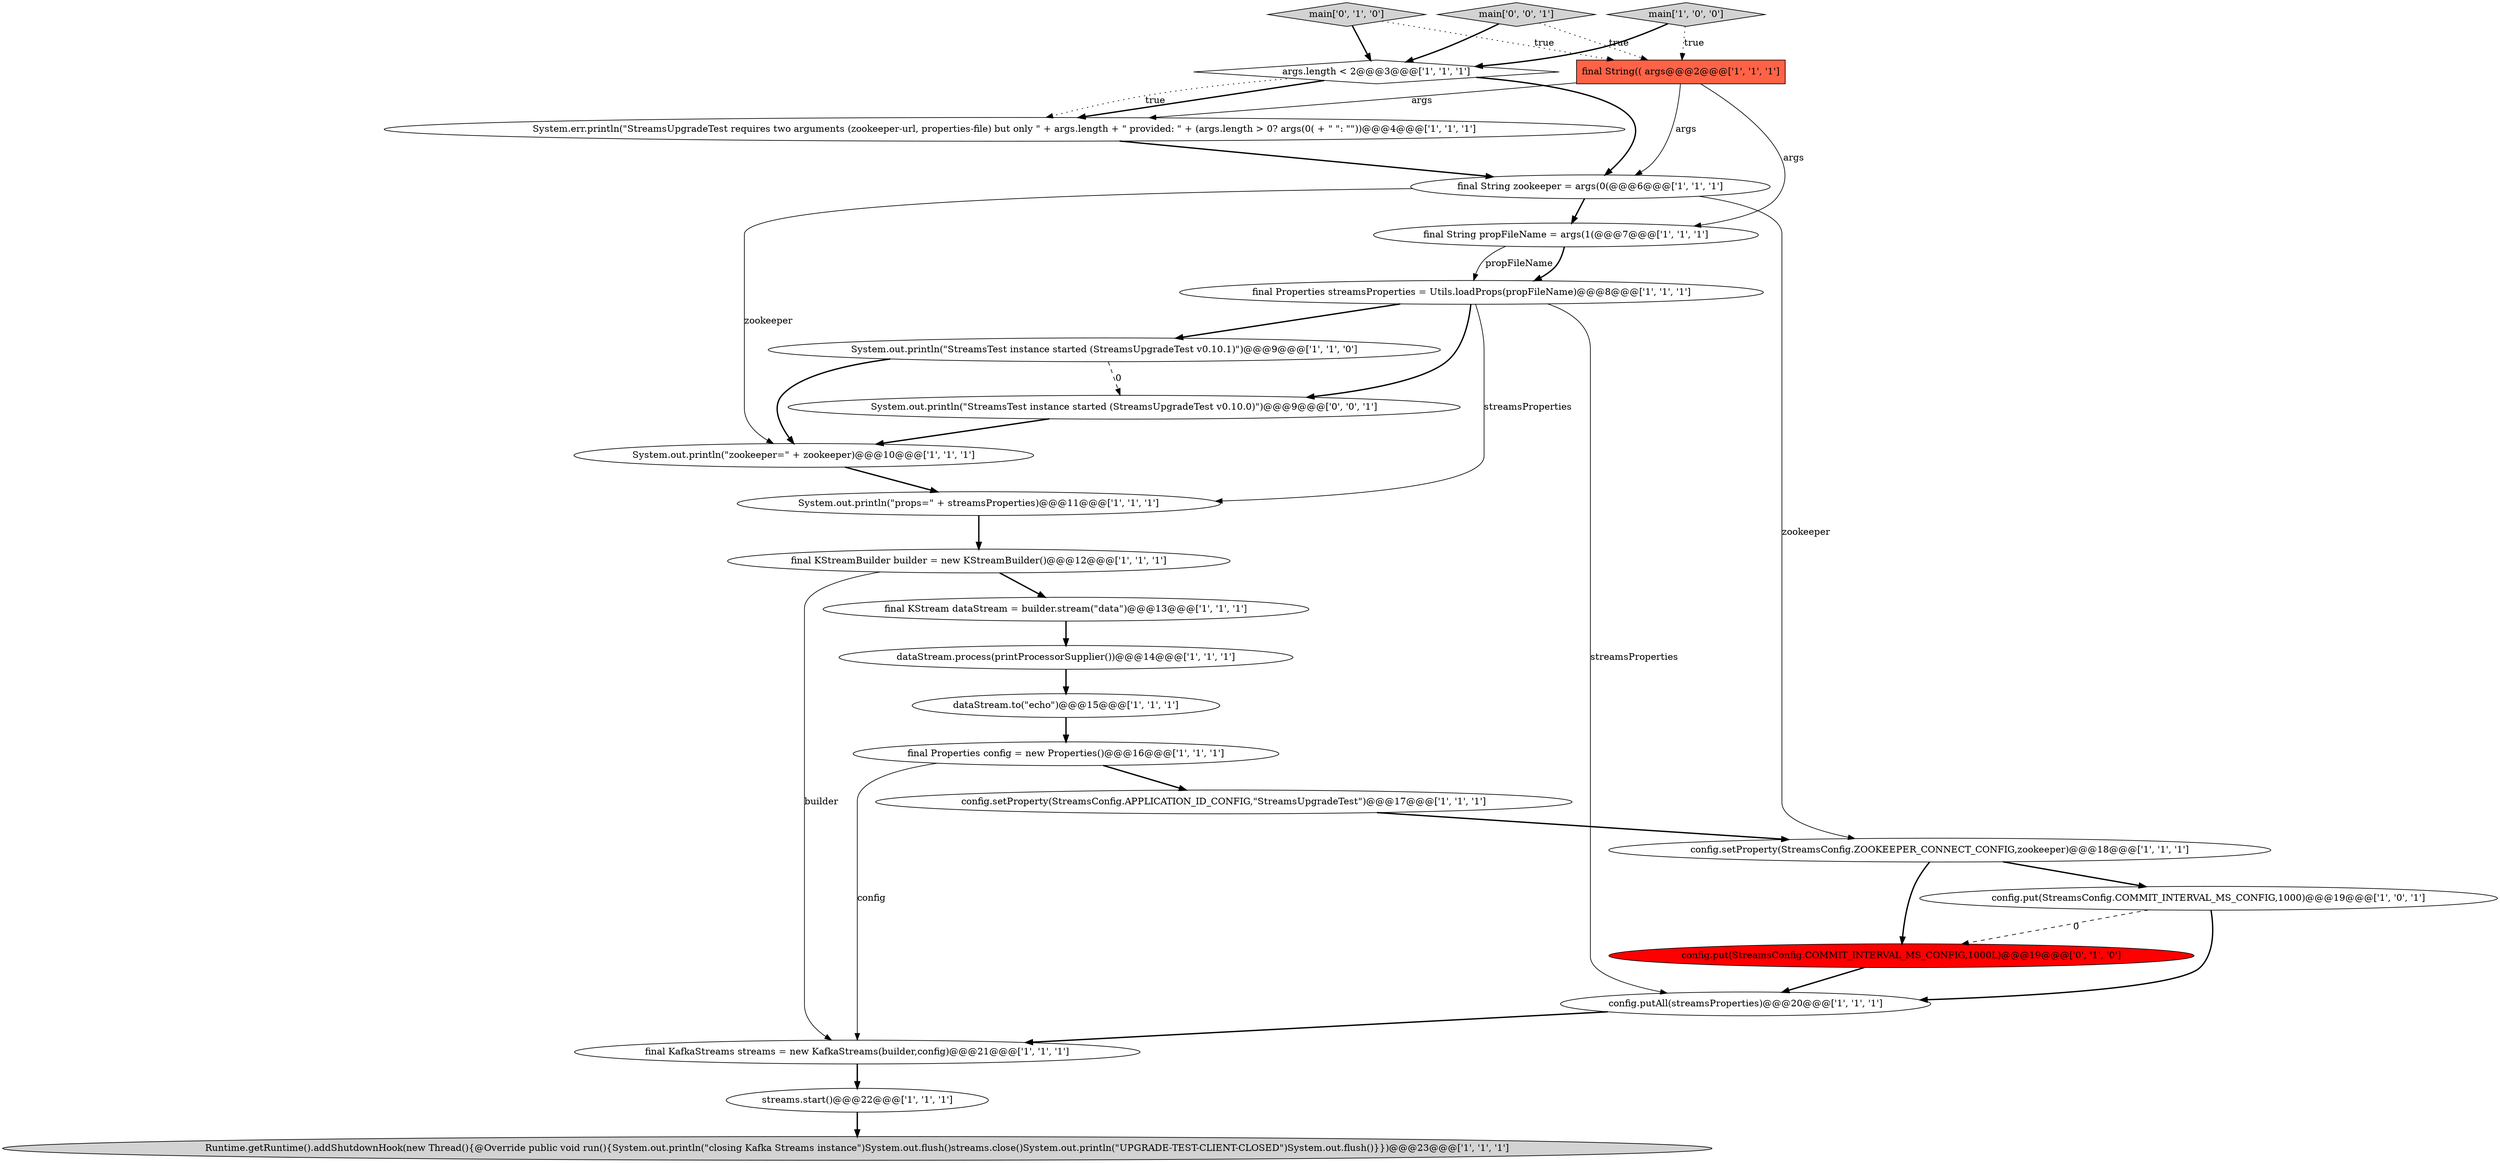 digraph {
0 [style = filled, label = "final String zookeeper = args(0(@@@6@@@['1', '1', '1']", fillcolor = white, shape = ellipse image = "AAA0AAABBB1BBB"];
6 [style = filled, label = "System.out.println(\"props=\" + streamsProperties)@@@11@@@['1', '1', '1']", fillcolor = white, shape = ellipse image = "AAA0AAABBB1BBB"];
13 [style = filled, label = "final KStream dataStream = builder.stream(\"data\")@@@13@@@['1', '1', '1']", fillcolor = white, shape = ellipse image = "AAA0AAABBB1BBB"];
2 [style = filled, label = "config.setProperty(StreamsConfig.APPLICATION_ID_CONFIG,\"StreamsUpgradeTest\")@@@17@@@['1', '1', '1']", fillcolor = white, shape = ellipse image = "AAA0AAABBB1BBB"];
5 [style = filled, label = "dataStream.to(\"echo\")@@@15@@@['1', '1', '1']", fillcolor = white, shape = ellipse image = "AAA0AAABBB1BBB"];
15 [style = filled, label = "args.length < 2@@@3@@@['1', '1', '1']", fillcolor = white, shape = diamond image = "AAA0AAABBB1BBB"];
9 [style = filled, label = "config.setProperty(StreamsConfig.ZOOKEEPER_CONNECT_CONFIG,zookeeper)@@@18@@@['1', '1', '1']", fillcolor = white, shape = ellipse image = "AAA0AAABBB1BBB"];
20 [style = filled, label = "final String propFileName = args(1(@@@7@@@['1', '1', '1']", fillcolor = white, shape = ellipse image = "AAA0AAABBB1BBB"];
21 [style = filled, label = "System.err.println(\"StreamsUpgradeTest requires two arguments (zookeeper-url, properties-file) but only \" + args.length + \" provided: \" + (args.length > 0? args(0( + \" \": \"\"))@@@4@@@['1', '1', '1']", fillcolor = white, shape = ellipse image = "AAA0AAABBB1BBB"];
18 [style = filled, label = "main['1', '0', '0']", fillcolor = lightgray, shape = diamond image = "AAA0AAABBB1BBB"];
17 [style = filled, label = "streams.start()@@@22@@@['1', '1', '1']", fillcolor = white, shape = ellipse image = "AAA0AAABBB1BBB"];
4 [style = filled, label = "System.out.println(\"StreamsTest instance started (StreamsUpgradeTest v0.10.1)\")@@@9@@@['1', '1', '0']", fillcolor = white, shape = ellipse image = "AAA0AAABBB1BBB"];
14 [style = filled, label = "config.put(StreamsConfig.COMMIT_INTERVAL_MS_CONFIG,1000)@@@19@@@['1', '0', '1']", fillcolor = white, shape = ellipse image = "AAA0AAABBB1BBB"];
23 [style = filled, label = "main['0', '1', '0']", fillcolor = lightgray, shape = diamond image = "AAA0AAABBB2BBB"];
8 [style = filled, label = "dataStream.process(printProcessorSupplier())@@@14@@@['1', '1', '1']", fillcolor = white, shape = ellipse image = "AAA0AAABBB1BBB"];
7 [style = filled, label = "final String(( args@@@2@@@['1', '1', '1']", fillcolor = tomato, shape = box image = "AAA0AAABBB1BBB"];
25 [style = filled, label = "System.out.println(\"StreamsTest instance started (StreamsUpgradeTest v0.10.0)\")@@@9@@@['0', '0', '1']", fillcolor = white, shape = ellipse image = "AAA0AAABBB3BBB"];
12 [style = filled, label = "config.putAll(streamsProperties)@@@20@@@['1', '1', '1']", fillcolor = white, shape = ellipse image = "AAA0AAABBB1BBB"];
16 [style = filled, label = "Runtime.getRuntime().addShutdownHook(new Thread(){@Override public void run(){System.out.println(\"closing Kafka Streams instance\")System.out.flush()streams.close()System.out.println(\"UPGRADE-TEST-CLIENT-CLOSED\")System.out.flush()}})@@@23@@@['1', '1', '1']", fillcolor = lightgray, shape = ellipse image = "AAA0AAABBB1BBB"];
10 [style = filled, label = "System.out.println(\"zookeeper=\" + zookeeper)@@@10@@@['1', '1', '1']", fillcolor = white, shape = ellipse image = "AAA0AAABBB1BBB"];
19 [style = filled, label = "final Properties streamsProperties = Utils.loadProps(propFileName)@@@8@@@['1', '1', '1']", fillcolor = white, shape = ellipse image = "AAA0AAABBB1BBB"];
22 [style = filled, label = "config.put(StreamsConfig.COMMIT_INTERVAL_MS_CONFIG,1000L)@@@19@@@['0', '1', '0']", fillcolor = red, shape = ellipse image = "AAA1AAABBB2BBB"];
24 [style = filled, label = "main['0', '0', '1']", fillcolor = lightgray, shape = diamond image = "AAA0AAABBB3BBB"];
11 [style = filled, label = "final KStreamBuilder builder = new KStreamBuilder()@@@12@@@['1', '1', '1']", fillcolor = white, shape = ellipse image = "AAA0AAABBB1BBB"];
3 [style = filled, label = "final KafkaStreams streams = new KafkaStreams(builder,config)@@@21@@@['1', '1', '1']", fillcolor = white, shape = ellipse image = "AAA0AAABBB1BBB"];
1 [style = filled, label = "final Properties config = new Properties()@@@16@@@['1', '1', '1']", fillcolor = white, shape = ellipse image = "AAA0AAABBB1BBB"];
9->22 [style = bold, label=""];
4->10 [style = bold, label=""];
7->0 [style = solid, label="args"];
1->3 [style = solid, label="config"];
18->7 [style = dotted, label="true"];
21->0 [style = bold, label=""];
0->9 [style = solid, label="zookeeper"];
15->21 [style = bold, label=""];
18->15 [style = bold, label=""];
23->15 [style = bold, label=""];
20->19 [style = solid, label="propFileName"];
14->22 [style = dashed, label="0"];
7->21 [style = solid, label="args"];
19->6 [style = solid, label="streamsProperties"];
2->9 [style = bold, label=""];
15->21 [style = dotted, label="true"];
23->7 [style = dotted, label="true"];
10->6 [style = bold, label=""];
19->25 [style = bold, label=""];
4->25 [style = dashed, label="0"];
5->1 [style = bold, label=""];
0->10 [style = solid, label="zookeeper"];
8->5 [style = bold, label=""];
22->12 [style = bold, label=""];
15->0 [style = bold, label=""];
6->11 [style = bold, label=""];
11->13 [style = bold, label=""];
14->12 [style = bold, label=""];
19->12 [style = solid, label="streamsProperties"];
9->14 [style = bold, label=""];
7->20 [style = solid, label="args"];
3->17 [style = bold, label=""];
0->20 [style = bold, label=""];
25->10 [style = bold, label=""];
1->2 [style = bold, label=""];
12->3 [style = bold, label=""];
19->4 [style = bold, label=""];
13->8 [style = bold, label=""];
20->19 [style = bold, label=""];
24->7 [style = dotted, label="true"];
17->16 [style = bold, label=""];
11->3 [style = solid, label="builder"];
24->15 [style = bold, label=""];
}
